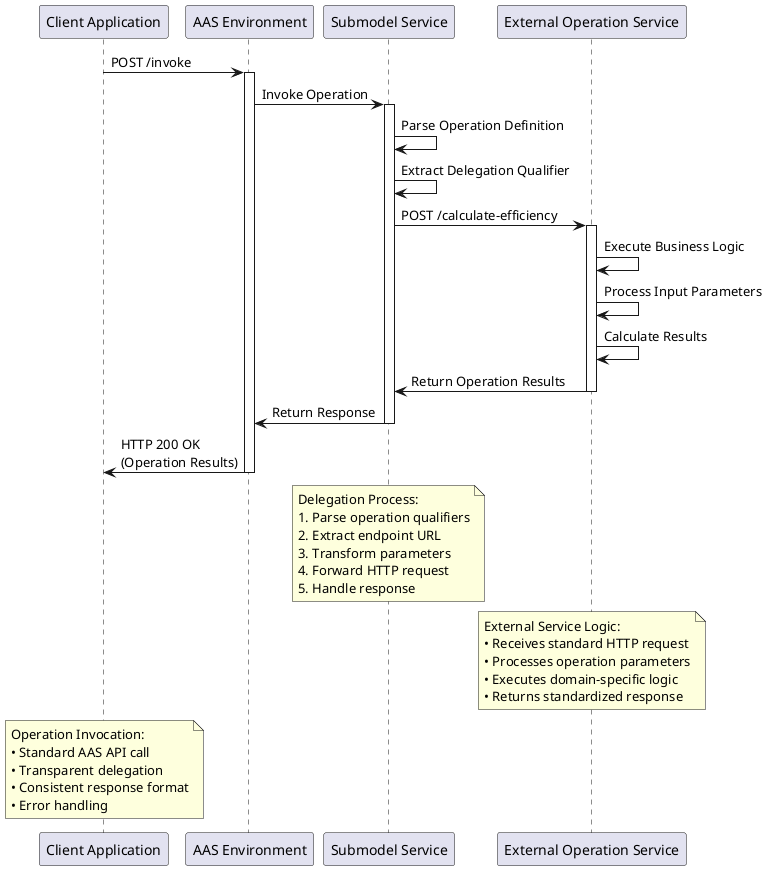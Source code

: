 @startuml
participant "Client Application" as client
participant "AAS Environment" as aasenv
participant "Submodel Service" as smservice
participant "External Operation Service" as opservice

client -> aasenv : POST /invoke
activate aasenv

aasenv -> smservice : Invoke Operation
activate smservice

smservice -> smservice : Parse Operation Definition
smservice -> smservice : Extract Delegation Qualifier

smservice -> opservice : POST /calculate-efficiency
activate opservice

opservice -> opservice : Execute Business Logic
opservice -> opservice : Process Input Parameters
opservice -> opservice : Calculate Results

opservice -> smservice : Return Operation Results
deactivate opservice

smservice -> aasenv : Return Response
deactivate smservice

aasenv -> client : HTTP 200 OK\n(Operation Results)
deactivate aasenv

note over smservice
  Delegation Process:
  1. Parse operation qualifiers
  2. Extract endpoint URL
  3. Transform parameters
  4. Forward HTTP request
  5. Handle response
end note

note over opservice
  External Service Logic:
  • Receives standard HTTP request
  • Processes operation parameters
  • Executes domain-specific logic
  • Returns standardized response
end note

note over client
  Operation Invocation:
  • Standard AAS API call
  • Transparent delegation
  • Consistent response format
  • Error handling
end note
@enduml
